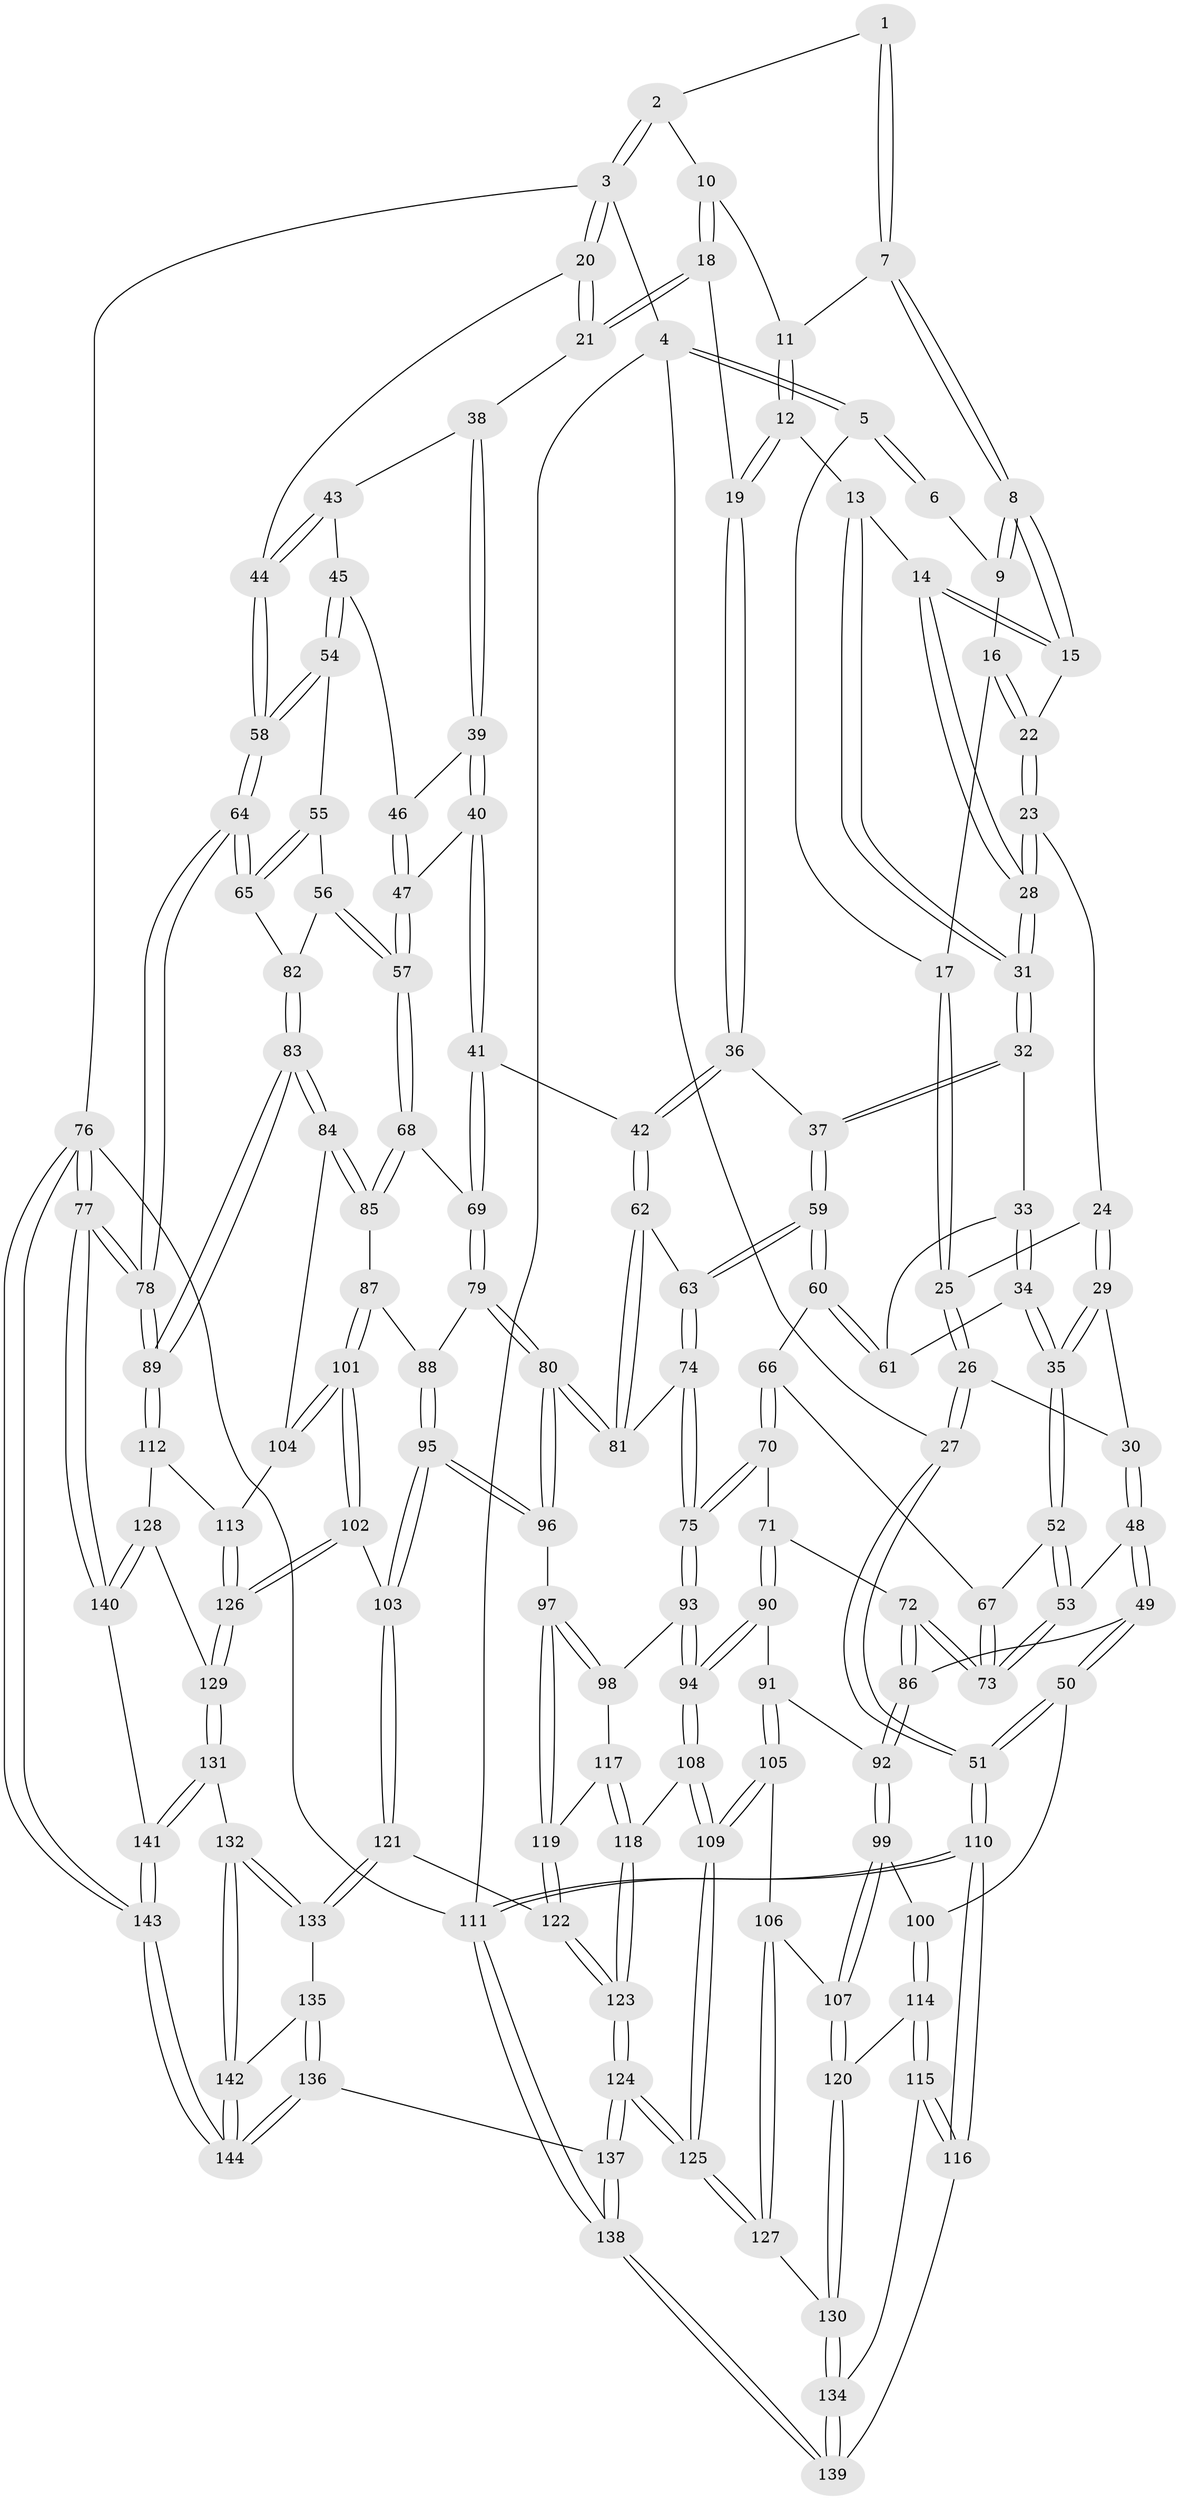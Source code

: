 // coarse degree distribution, {4: 0.297029702970297, 3: 0.6732673267326733, 2: 0.0297029702970297}
// Generated by graph-tools (version 1.1) at 2025/38/03/04/25 23:38:32]
// undirected, 144 vertices, 357 edges
graph export_dot {
  node [color=gray90,style=filled];
  1 [pos="+0.49661854827060575+0"];
  2 [pos="+0.7448177572409267+0"];
  3 [pos="+1+0"];
  4 [pos="+0+0"];
  5 [pos="+0+0"];
  6 [pos="+0.31488136454035565+0"];
  7 [pos="+0.5168113897913474+0.03465832126587239"];
  8 [pos="+0.4216572957223707+0.0869495685680005"];
  9 [pos="+0.3824754671552613+0.023648388241280023"];
  10 [pos="+0.711772563297706+0"];
  11 [pos="+0.5262669015776108+0.0405492585730997"];
  12 [pos="+0.6180608076881033+0.16797384407474836"];
  13 [pos="+0.6084085166527601+0.1682374880478984"];
  14 [pos="+0.4235791081119277+0.10438777467802837"];
  15 [pos="+0.42150604821072607+0.09055801230046004"];
  16 [pos="+0.2914960859084124+0.08620127650686368"];
  17 [pos="+0.2007044791190644+0.013289668895527412"];
  18 [pos="+0.7104749001677491+0.14618344343788975"];
  19 [pos="+0.6228959584183761+0.16963511368263265"];
  20 [pos="+1+0"];
  21 [pos="+0.718543884647302+0.15201730921752213"];
  22 [pos="+0.2977874649048461+0.11043693856745763"];
  23 [pos="+0.28607037302811866+0.19103440322220075"];
  24 [pos="+0.27623351552169517+0.19394619273680186"];
  25 [pos="+0.21196348594469405+0.1684386879633883"];
  26 [pos="+0.0750047705020208+0.21335196446956708"];
  27 [pos="+0+0.05955226842231037"];
  28 [pos="+0.3906932621538928+0.21387008061823803"];
  29 [pos="+0.2549179315557923+0.2557605402147734"];
  30 [pos="+0.12071350366111885+0.2730334681107718"];
  31 [pos="+0.4054330059217483+0.237337128154466"];
  32 [pos="+0.410831988904789+0.27398117882303635"];
  33 [pos="+0.40742976486825766+0.27765051679082225"];
  34 [pos="+0.2873908178528277+0.38594940431398944"];
  35 [pos="+0.26269344358350255+0.39729579381302543"];
  36 [pos="+0.5814505747795312+0.2775000799163695"];
  37 [pos="+0.46803694611953134+0.3159217744448449"];
  38 [pos="+0.7389354041150429+0.17726254810854505"];
  39 [pos="+0.7603198837336467+0.23266998423595628"];
  40 [pos="+0.7379697053075759+0.2892607971056813"];
  41 [pos="+0.6500895025030915+0.4229615418178169"];
  42 [pos="+0.6405110068992652+0.42399720456718837"];
  43 [pos="+0.9131714312700776+0.16213757745999022"];
  44 [pos="+1+0"];
  45 [pos="+0.8763539125743427+0.2907038407505745"];
  46 [pos="+0.8102882467796464+0.26474125538036947"];
  47 [pos="+0.8106100118327799+0.42786894645489093"];
  48 [pos="+0.19620594976431444+0.4443811282468429"];
  49 [pos="+0.1670202106170173+0.4831411907372917"];
  50 [pos="+0.07565049678030421+0.5277471565668203"];
  51 [pos="+0+0.5382023970957275"];
  52 [pos="+0.24105443252376318+0.42073398773712545"];
  53 [pos="+0.21952807546063577+0.4333622894645715"];
  54 [pos="+0.9188455523126949+0.31623316541616037"];
  55 [pos="+0.9137829496678399+0.35464771197377537"];
  56 [pos="+0.8431312229853752+0.4744888797002423"];
  57 [pos="+0.8236566440114002+0.4815088584537272"];
  58 [pos="+1+0.08729171034837385"];
  59 [pos="+0.49931465451687174+0.42896678508280883"];
  60 [pos="+0.4557715329691924+0.44222033288497264"];
  61 [pos="+0.40603935604400576+0.41554594975571774"];
  62 [pos="+0.6225779877946183+0.43603276252072865"];
  63 [pos="+0.5297613325224665+0.44456731673185307"];
  64 [pos="+1+0.5240887554894758"];
  65 [pos="+1+0.4851638229732211"];
  66 [pos="+0.4318201837022922+0.4669889347959135"];
  67 [pos="+0.36473687586517467+0.48111226863202916"];
  68 [pos="+0.8130475103384502+0.48913027375548906"];
  69 [pos="+0.7921854028359101+0.4917055255767021"];
  70 [pos="+0.41981985631784374+0.5649063418522126"];
  71 [pos="+0.4008561798948889+0.5655018282223625"];
  72 [pos="+0.3785359108888529+0.5619922944445837"];
  73 [pos="+0.37837486751584815+0.5616257807221935"];
  74 [pos="+0.4948414293635238+0.5979865513272846"];
  75 [pos="+0.4879441200714666+0.6025927896328706"];
  76 [pos="+1+1"];
  77 [pos="+1+1"];
  78 [pos="+1+0.6765009057470789"];
  79 [pos="+0.7281595357643267+0.5897382130528968"];
  80 [pos="+0.6299803684374896+0.6158258449597007"];
  81 [pos="+0.6208799138543502+0.6066056265952408"];
  82 [pos="+0.8558854147360127+0.4785606795963408"];
  83 [pos="+1+0.6454478912951283"];
  84 [pos="+0.8904931374896748+0.6551137522028111"];
  85 [pos="+0.8618946365915584+0.630968383586675"];
  86 [pos="+0.2946117627940203+0.6149590496872818"];
  87 [pos="+0.7717232180930861+0.6610473066468229"];
  88 [pos="+0.7550821609477316+0.6452168450766937"];
  89 [pos="+1+0.6764986524389883"];
  90 [pos="+0.37909681056496514+0.6609414512963396"];
  91 [pos="+0.3179632210331149+0.6554475975676086"];
  92 [pos="+0.2969541840969035+0.6281816784155473"];
  93 [pos="+0.4703433436298145+0.6687760457219758"];
  94 [pos="+0.4590529312778589+0.6888307056515302"];
  95 [pos="+0.6685067488887045+0.7018068720707235"];
  96 [pos="+0.6333904856947042+0.6778892610914112"];
  97 [pos="+0.6197701688972779+0.6903391032566805"];
  98 [pos="+0.5512564462027373+0.6848507516394133"];
  99 [pos="+0.20906577192142625+0.7024218418013652"];
  100 [pos="+0.1491453692071606+0.6711952482060335"];
  101 [pos="+0.7689954183421699+0.7596019593423063"];
  102 [pos="+0.7683520709292494+0.7612048624706259"];
  103 [pos="+0.7221026223003431+0.7651913635971601"];
  104 [pos="+0.8840000594030191+0.6700008229869678"];
  105 [pos="+0.3182956535656128+0.7261076786301582"];
  106 [pos="+0.26212485841643285+0.7553869903594741"];
  107 [pos="+0.23133599844167277+0.761299742236998"];
  108 [pos="+0.45893151363117507+0.6979886487210117"];
  109 [pos="+0.39601492418851225+0.7896768758501825"];
  110 [pos="+0+0.8171899612057738"];
  111 [pos="+0+1"];
  112 [pos="+0.9377856878561961+0.7744266051053798"];
  113 [pos="+0.8866109349718999+0.7590272585683882"];
  114 [pos="+0.10769847487258571+0.7808623993409031"];
  115 [pos="+0.0001253182311936692+0.811047871331471"];
  116 [pos="+0+0.8249001128955976"];
  117 [pos="+0.5479636410830656+0.7305194047608301"];
  118 [pos="+0.5170813240500897+0.7446963549683414"];
  119 [pos="+0.6086696823660166+0.7097290749080443"];
  120 [pos="+0.203244672561339+0.815773126500339"];
  121 [pos="+0.6493736956710148+0.8480803570826004"];
  122 [pos="+0.5919273262867701+0.8404773755735181"];
  123 [pos="+0.5626434489179379+0.8484080528417498"];
  124 [pos="+0.4506007094960257+0.9454517305770758"];
  125 [pos="+0.39578117714734173+0.8383143540595731"];
  126 [pos="+0.8158674927905886+0.8082258236160967"];
  127 [pos="+0.3335313262819369+0.8328669661366116"];
  128 [pos="+0.9005963804413686+0.8771113147489413"];
  129 [pos="+0.828546244121942+0.8528810636971343"];
  130 [pos="+0.21473281583534867+0.8533621836320493"];
  131 [pos="+0.7903121547649338+0.8992899068834251"];
  132 [pos="+0.78481691860749+0.901257470291142"];
  133 [pos="+0.6639228844920414+0.8684481446109642"];
  134 [pos="+0.20418995073722238+0.9154446776872015"];
  135 [pos="+0.6655327357308639+0.8940541323909292"];
  136 [pos="+0.4927836425542537+1"];
  137 [pos="+0.40524861254579186+1"];
  138 [pos="+0.3158473392566009+1"];
  139 [pos="+0.20987788569219848+0.9966280538475775"];
  140 [pos="+0.9392705318896022+0.9093865167900023"];
  141 [pos="+0.8468878275207432+1"];
  142 [pos="+0.7184565981111661+1"];
  143 [pos="+0.7898829611309321+1"];
  144 [pos="+0.6873663187911507+1"];
  1 -- 2;
  1 -- 7;
  1 -- 7;
  2 -- 3;
  2 -- 3;
  2 -- 10;
  3 -- 4;
  3 -- 20;
  3 -- 20;
  3 -- 76;
  4 -- 5;
  4 -- 5;
  4 -- 27;
  4 -- 111;
  5 -- 6;
  5 -- 6;
  5 -- 17;
  6 -- 9;
  7 -- 8;
  7 -- 8;
  7 -- 11;
  8 -- 9;
  8 -- 9;
  8 -- 15;
  8 -- 15;
  9 -- 16;
  10 -- 11;
  10 -- 18;
  10 -- 18;
  11 -- 12;
  11 -- 12;
  12 -- 13;
  12 -- 19;
  12 -- 19;
  13 -- 14;
  13 -- 31;
  13 -- 31;
  14 -- 15;
  14 -- 15;
  14 -- 28;
  14 -- 28;
  15 -- 22;
  16 -- 17;
  16 -- 22;
  16 -- 22;
  17 -- 25;
  17 -- 25;
  18 -- 19;
  18 -- 21;
  18 -- 21;
  19 -- 36;
  19 -- 36;
  20 -- 21;
  20 -- 21;
  20 -- 44;
  21 -- 38;
  22 -- 23;
  22 -- 23;
  23 -- 24;
  23 -- 28;
  23 -- 28;
  24 -- 25;
  24 -- 29;
  24 -- 29;
  25 -- 26;
  25 -- 26;
  26 -- 27;
  26 -- 27;
  26 -- 30;
  27 -- 51;
  27 -- 51;
  28 -- 31;
  28 -- 31;
  29 -- 30;
  29 -- 35;
  29 -- 35;
  30 -- 48;
  30 -- 48;
  31 -- 32;
  31 -- 32;
  32 -- 33;
  32 -- 37;
  32 -- 37;
  33 -- 34;
  33 -- 34;
  33 -- 61;
  34 -- 35;
  34 -- 35;
  34 -- 61;
  35 -- 52;
  35 -- 52;
  36 -- 37;
  36 -- 42;
  36 -- 42;
  37 -- 59;
  37 -- 59;
  38 -- 39;
  38 -- 39;
  38 -- 43;
  39 -- 40;
  39 -- 40;
  39 -- 46;
  40 -- 41;
  40 -- 41;
  40 -- 47;
  41 -- 42;
  41 -- 69;
  41 -- 69;
  42 -- 62;
  42 -- 62;
  43 -- 44;
  43 -- 44;
  43 -- 45;
  44 -- 58;
  44 -- 58;
  45 -- 46;
  45 -- 54;
  45 -- 54;
  46 -- 47;
  46 -- 47;
  47 -- 57;
  47 -- 57;
  48 -- 49;
  48 -- 49;
  48 -- 53;
  49 -- 50;
  49 -- 50;
  49 -- 86;
  50 -- 51;
  50 -- 51;
  50 -- 100;
  51 -- 110;
  51 -- 110;
  52 -- 53;
  52 -- 53;
  52 -- 67;
  53 -- 73;
  53 -- 73;
  54 -- 55;
  54 -- 58;
  54 -- 58;
  55 -- 56;
  55 -- 65;
  55 -- 65;
  56 -- 57;
  56 -- 57;
  56 -- 82;
  57 -- 68;
  57 -- 68;
  58 -- 64;
  58 -- 64;
  59 -- 60;
  59 -- 60;
  59 -- 63;
  59 -- 63;
  60 -- 61;
  60 -- 61;
  60 -- 66;
  62 -- 63;
  62 -- 81;
  62 -- 81;
  63 -- 74;
  63 -- 74;
  64 -- 65;
  64 -- 65;
  64 -- 78;
  64 -- 78;
  65 -- 82;
  66 -- 67;
  66 -- 70;
  66 -- 70;
  67 -- 73;
  67 -- 73;
  68 -- 69;
  68 -- 85;
  68 -- 85;
  69 -- 79;
  69 -- 79;
  70 -- 71;
  70 -- 75;
  70 -- 75;
  71 -- 72;
  71 -- 90;
  71 -- 90;
  72 -- 73;
  72 -- 73;
  72 -- 86;
  72 -- 86;
  74 -- 75;
  74 -- 75;
  74 -- 81;
  75 -- 93;
  75 -- 93;
  76 -- 77;
  76 -- 77;
  76 -- 143;
  76 -- 143;
  76 -- 111;
  77 -- 78;
  77 -- 78;
  77 -- 140;
  77 -- 140;
  78 -- 89;
  78 -- 89;
  79 -- 80;
  79 -- 80;
  79 -- 88;
  80 -- 81;
  80 -- 81;
  80 -- 96;
  80 -- 96;
  82 -- 83;
  82 -- 83;
  83 -- 84;
  83 -- 84;
  83 -- 89;
  83 -- 89;
  84 -- 85;
  84 -- 85;
  84 -- 104;
  85 -- 87;
  86 -- 92;
  86 -- 92;
  87 -- 88;
  87 -- 101;
  87 -- 101;
  88 -- 95;
  88 -- 95;
  89 -- 112;
  89 -- 112;
  90 -- 91;
  90 -- 94;
  90 -- 94;
  91 -- 92;
  91 -- 105;
  91 -- 105;
  92 -- 99;
  92 -- 99;
  93 -- 94;
  93 -- 94;
  93 -- 98;
  94 -- 108;
  94 -- 108;
  95 -- 96;
  95 -- 96;
  95 -- 103;
  95 -- 103;
  96 -- 97;
  97 -- 98;
  97 -- 98;
  97 -- 119;
  97 -- 119;
  98 -- 117;
  99 -- 100;
  99 -- 107;
  99 -- 107;
  100 -- 114;
  100 -- 114;
  101 -- 102;
  101 -- 102;
  101 -- 104;
  101 -- 104;
  102 -- 103;
  102 -- 126;
  102 -- 126;
  103 -- 121;
  103 -- 121;
  104 -- 113;
  105 -- 106;
  105 -- 109;
  105 -- 109;
  106 -- 107;
  106 -- 127;
  106 -- 127;
  107 -- 120;
  107 -- 120;
  108 -- 109;
  108 -- 109;
  108 -- 118;
  109 -- 125;
  109 -- 125;
  110 -- 111;
  110 -- 111;
  110 -- 116;
  110 -- 116;
  111 -- 138;
  111 -- 138;
  112 -- 113;
  112 -- 128;
  113 -- 126;
  113 -- 126;
  114 -- 115;
  114 -- 115;
  114 -- 120;
  115 -- 116;
  115 -- 116;
  115 -- 134;
  116 -- 139;
  117 -- 118;
  117 -- 118;
  117 -- 119;
  118 -- 123;
  118 -- 123;
  119 -- 122;
  119 -- 122;
  120 -- 130;
  120 -- 130;
  121 -- 122;
  121 -- 133;
  121 -- 133;
  122 -- 123;
  122 -- 123;
  123 -- 124;
  123 -- 124;
  124 -- 125;
  124 -- 125;
  124 -- 137;
  124 -- 137;
  125 -- 127;
  125 -- 127;
  126 -- 129;
  126 -- 129;
  127 -- 130;
  128 -- 129;
  128 -- 140;
  128 -- 140;
  129 -- 131;
  129 -- 131;
  130 -- 134;
  130 -- 134;
  131 -- 132;
  131 -- 141;
  131 -- 141;
  132 -- 133;
  132 -- 133;
  132 -- 142;
  132 -- 142;
  133 -- 135;
  134 -- 139;
  134 -- 139;
  135 -- 136;
  135 -- 136;
  135 -- 142;
  136 -- 137;
  136 -- 144;
  136 -- 144;
  137 -- 138;
  137 -- 138;
  138 -- 139;
  138 -- 139;
  140 -- 141;
  141 -- 143;
  141 -- 143;
  142 -- 144;
  142 -- 144;
  143 -- 144;
  143 -- 144;
}
